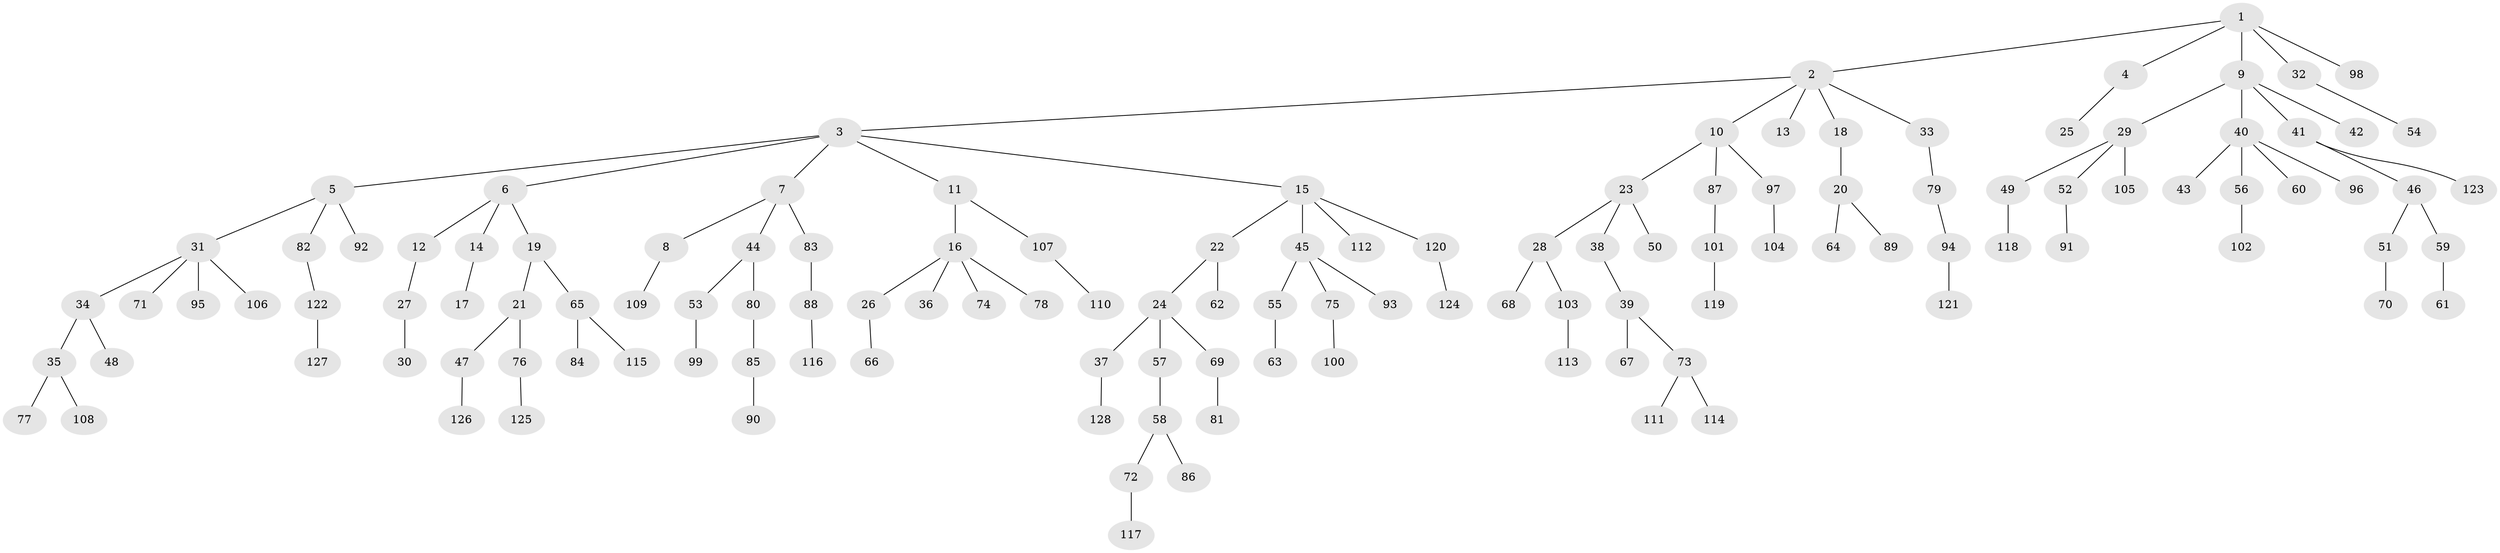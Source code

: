 // coarse degree distribution, {2: 0.296875, 1: 0.609375, 4: 0.046875, 5: 0.015625, 6: 0.015625, 26: 0.015625}
// Generated by graph-tools (version 1.1) at 2025/56/03/04/25 21:56:02]
// undirected, 128 vertices, 127 edges
graph export_dot {
graph [start="1"]
  node [color=gray90,style=filled];
  1;
  2;
  3;
  4;
  5;
  6;
  7;
  8;
  9;
  10;
  11;
  12;
  13;
  14;
  15;
  16;
  17;
  18;
  19;
  20;
  21;
  22;
  23;
  24;
  25;
  26;
  27;
  28;
  29;
  30;
  31;
  32;
  33;
  34;
  35;
  36;
  37;
  38;
  39;
  40;
  41;
  42;
  43;
  44;
  45;
  46;
  47;
  48;
  49;
  50;
  51;
  52;
  53;
  54;
  55;
  56;
  57;
  58;
  59;
  60;
  61;
  62;
  63;
  64;
  65;
  66;
  67;
  68;
  69;
  70;
  71;
  72;
  73;
  74;
  75;
  76;
  77;
  78;
  79;
  80;
  81;
  82;
  83;
  84;
  85;
  86;
  87;
  88;
  89;
  90;
  91;
  92;
  93;
  94;
  95;
  96;
  97;
  98;
  99;
  100;
  101;
  102;
  103;
  104;
  105;
  106;
  107;
  108;
  109;
  110;
  111;
  112;
  113;
  114;
  115;
  116;
  117;
  118;
  119;
  120;
  121;
  122;
  123;
  124;
  125;
  126;
  127;
  128;
  1 -- 2;
  1 -- 4;
  1 -- 9;
  1 -- 32;
  1 -- 98;
  2 -- 3;
  2 -- 10;
  2 -- 13;
  2 -- 18;
  2 -- 33;
  3 -- 5;
  3 -- 6;
  3 -- 7;
  3 -- 11;
  3 -- 15;
  4 -- 25;
  5 -- 31;
  5 -- 82;
  5 -- 92;
  6 -- 12;
  6 -- 14;
  6 -- 19;
  7 -- 8;
  7 -- 44;
  7 -- 83;
  8 -- 109;
  9 -- 29;
  9 -- 40;
  9 -- 41;
  9 -- 42;
  10 -- 23;
  10 -- 87;
  10 -- 97;
  11 -- 16;
  11 -- 107;
  12 -- 27;
  14 -- 17;
  15 -- 22;
  15 -- 45;
  15 -- 112;
  15 -- 120;
  16 -- 26;
  16 -- 36;
  16 -- 74;
  16 -- 78;
  18 -- 20;
  19 -- 21;
  19 -- 65;
  20 -- 64;
  20 -- 89;
  21 -- 47;
  21 -- 76;
  22 -- 24;
  22 -- 62;
  23 -- 28;
  23 -- 38;
  23 -- 50;
  24 -- 37;
  24 -- 57;
  24 -- 69;
  26 -- 66;
  27 -- 30;
  28 -- 68;
  28 -- 103;
  29 -- 49;
  29 -- 52;
  29 -- 105;
  31 -- 34;
  31 -- 71;
  31 -- 95;
  31 -- 106;
  32 -- 54;
  33 -- 79;
  34 -- 35;
  34 -- 48;
  35 -- 77;
  35 -- 108;
  37 -- 128;
  38 -- 39;
  39 -- 67;
  39 -- 73;
  40 -- 43;
  40 -- 56;
  40 -- 60;
  40 -- 96;
  41 -- 46;
  41 -- 123;
  44 -- 53;
  44 -- 80;
  45 -- 55;
  45 -- 75;
  45 -- 93;
  46 -- 51;
  46 -- 59;
  47 -- 126;
  49 -- 118;
  51 -- 70;
  52 -- 91;
  53 -- 99;
  55 -- 63;
  56 -- 102;
  57 -- 58;
  58 -- 72;
  58 -- 86;
  59 -- 61;
  65 -- 84;
  65 -- 115;
  69 -- 81;
  72 -- 117;
  73 -- 111;
  73 -- 114;
  75 -- 100;
  76 -- 125;
  79 -- 94;
  80 -- 85;
  82 -- 122;
  83 -- 88;
  85 -- 90;
  87 -- 101;
  88 -- 116;
  94 -- 121;
  97 -- 104;
  101 -- 119;
  103 -- 113;
  107 -- 110;
  120 -- 124;
  122 -- 127;
}
